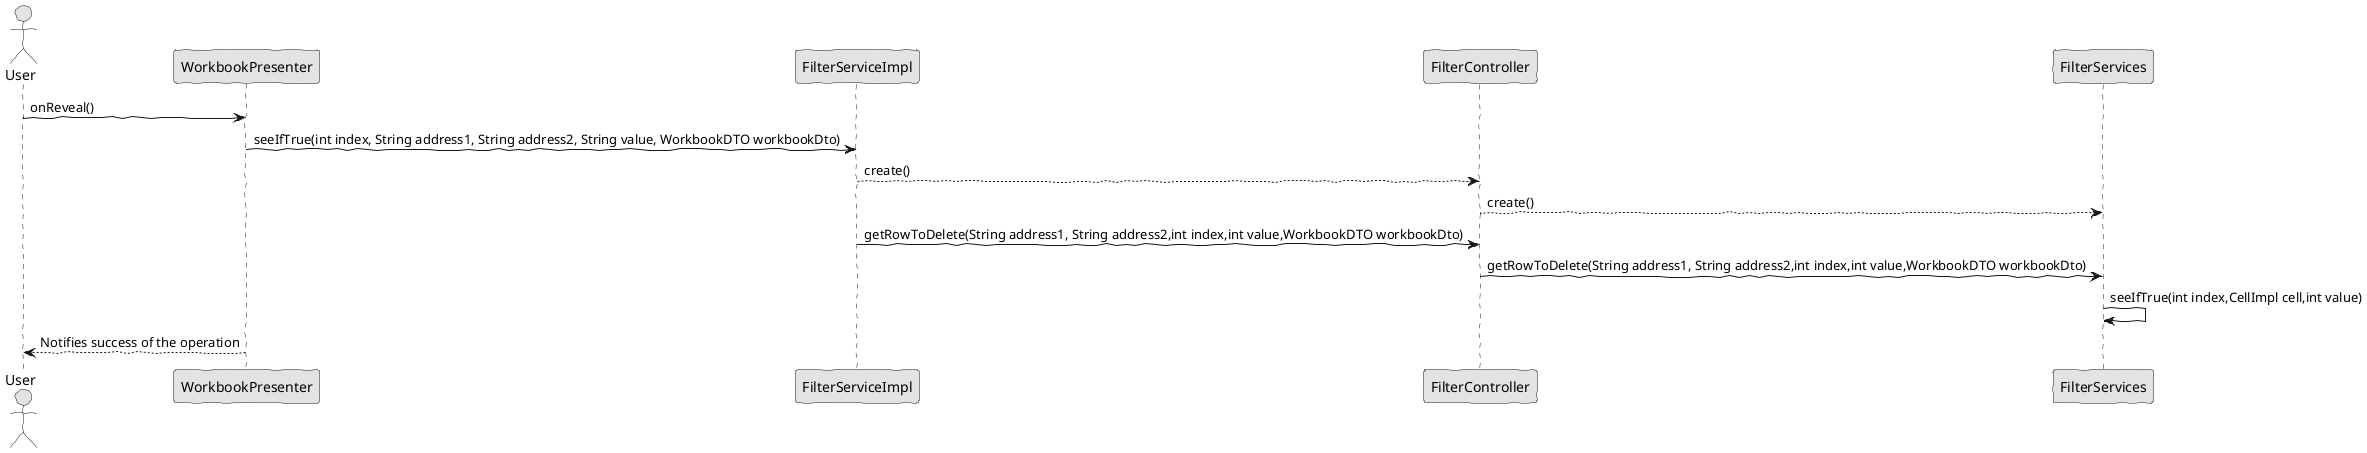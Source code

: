@startuml Diogo Monteiro
skinparam handwritten true
skinparam monochrome true
skinparam packageStyle rect
skinparam defaultFontName FG Virgil
skinparam shadowing false
actor User
User->WorkbookPresenter: onReveal()
WorkbookPresenter->FilterServiceImpl:seeIfTrue(int index, String address1, String address2, String value, WorkbookDTO workbookDto)
FilterServiceImpl-->FilterController:create()
FilterController-->FilterServices:create()
FilterServiceImpl->FilterController:getRowToDelete(String address1, String address2,int index,int value,WorkbookDTO workbookDto)
FilterController->FilterServices:getRowToDelete(String address1, String address2,int index,int value,WorkbookDTO workbookDto)
FilterServices->FilterServices:seeIfTrue(int index,CellImpl cell,int value)
WorkbookPresenter-->User: Notifies success of the operation
@enduml